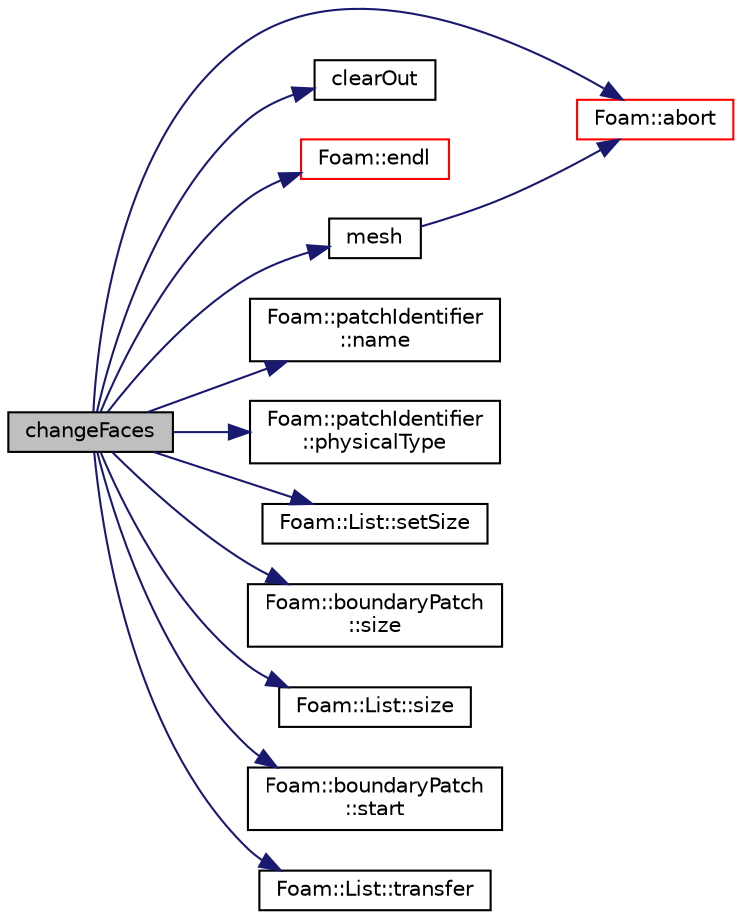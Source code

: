 digraph "changeFaces"
{
  bgcolor="transparent";
  edge [fontname="Helvetica",fontsize="10",labelfontname="Helvetica",labelfontsize="10"];
  node [fontname="Helvetica",fontsize="10",shape=record];
  rankdir="LR";
  Node2639 [label="changeFaces",height=0.2,width=0.4,color="black", fillcolor="grey75", style="filled", fontcolor="black"];
  Node2639 -> Node2640 [color="midnightblue",fontsize="10",style="solid",fontname="Helvetica"];
  Node2640 [label="Foam::abort",height=0.2,width=0.4,color="red",URL="$a21851.html#a447107a607d03e417307c203fa5fb44b"];
  Node2639 -> Node2685 [color="midnightblue",fontsize="10",style="solid",fontname="Helvetica"];
  Node2685 [label="clearOut",height=0.2,width=0.4,color="black",URL="$a22169.html#af320697688df08f1438d37a86bcaf25d"];
  Node2639 -> Node2655 [color="midnightblue",fontsize="10",style="solid",fontname="Helvetica"];
  Node2655 [label="Foam::endl",height=0.2,width=0.4,color="red",URL="$a21851.html#a2db8fe02a0d3909e9351bb4275b23ce4",tooltip="Add newline and flush stream. "];
  Node2639 -> Node2686 [color="midnightblue",fontsize="10",style="solid",fontname="Helvetica"];
  Node2686 [label="mesh",height=0.2,width=0.4,color="black",URL="$a22169.html#a6d5e6463d124593c34d8d925916d41d7"];
  Node2686 -> Node2640 [color="midnightblue",fontsize="10",style="solid",fontname="Helvetica"];
  Node2639 -> Node2687 [color="midnightblue",fontsize="10",style="solid",fontname="Helvetica"];
  Node2687 [label="Foam::patchIdentifier\l::name",height=0.2,width=0.4,color="black",URL="$a28273.html#acc80e00a8ac919288fb55bd14cc88bf6",tooltip="Return name. "];
  Node2639 -> Node2688 [color="midnightblue",fontsize="10",style="solid",fontname="Helvetica"];
  Node2688 [label="Foam::patchIdentifier\l::physicalType",height=0.2,width=0.4,color="black",URL="$a28273.html#a98ebcf41881ab4e16eea80415cf75f07",tooltip="Return the optional physical type of the patch. "];
  Node2639 -> Node2689 [color="midnightblue",fontsize="10",style="solid",fontname="Helvetica"];
  Node2689 [label="Foam::List::setSize",height=0.2,width=0.4,color="black",URL="$a26833.html#aedb985ffeaf1bdbfeccc2a8730405703",tooltip="Reset size of List. "];
  Node2639 -> Node2690 [color="midnightblue",fontsize="10",style="solid",fontname="Helvetica"];
  Node2690 [label="Foam::boundaryPatch\l::size",height=0.2,width=0.4,color="black",URL="$a22173.html#a9facbf0a118d395c89884e45a5ca4e4b"];
  Node2639 -> Node2691 [color="midnightblue",fontsize="10",style="solid",fontname="Helvetica"];
  Node2691 [label="Foam::List::size",height=0.2,width=0.4,color="black",URL="$a26833.html#a8a5f6fa29bd4b500caf186f60245b384",tooltip="Override size to be inconsistent with allocated storage. "];
  Node2639 -> Node2692 [color="midnightblue",fontsize="10",style="solid",fontname="Helvetica"];
  Node2692 [label="Foam::boundaryPatch\l::start",height=0.2,width=0.4,color="black",URL="$a22173.html#a6bfd3e3abb11e98bdb4b98671cec1234"];
  Node2639 -> Node2693 [color="midnightblue",fontsize="10",style="solid",fontname="Helvetica"];
  Node2693 [label="Foam::List::transfer",height=0.2,width=0.4,color="black",URL="$a26833.html#a25ad1d2084d16b234b0cf91c07e832c0",tooltip="Transfer the contents of the argument List into this list. "];
}
